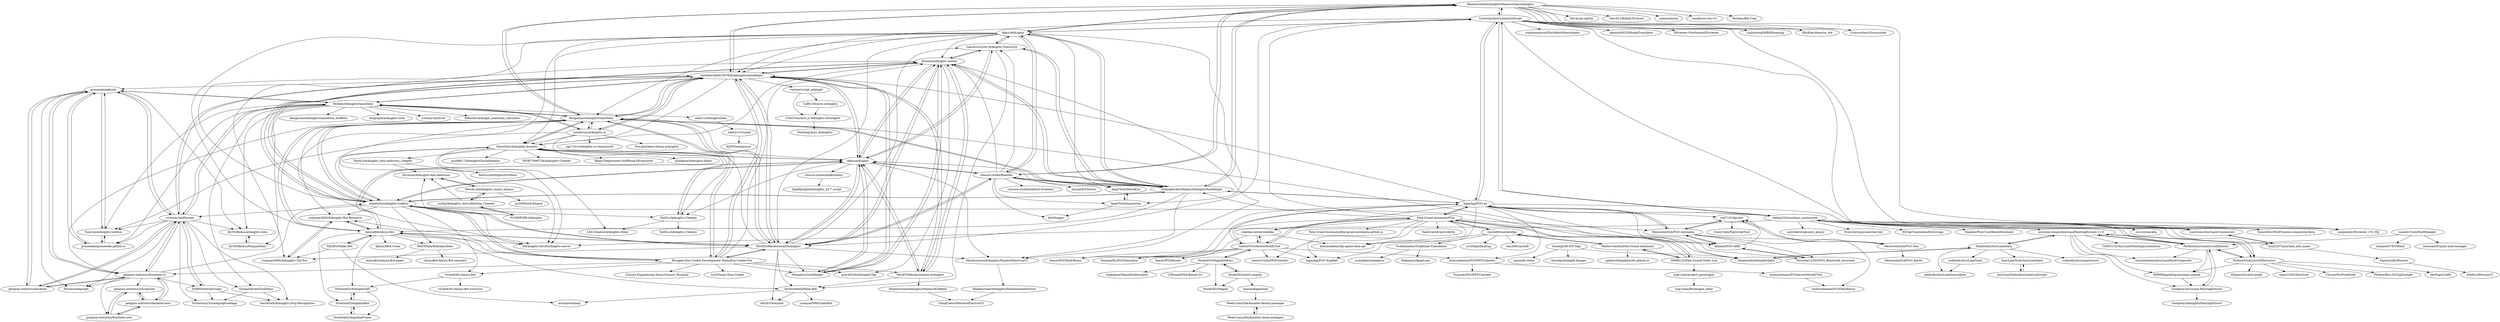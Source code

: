 digraph G {
"MaaAssistantArknights/MaaAssistantArknights" -> "LmeSzinc/AzurLaneAutoScript"
"MaaAssistantArknights/MaaAssistantArknights" -> "tkkcc/ArkLights"
"MaaAssistantArknights/MaaAssistantArknights" -> "Kengxxiao/ArknightsGameData"
"MaaAssistantArknights/MaaAssistantArknights" -> "ninthDevilHAUNSTER/ArknightsAutoHelper"
"MaaAssistantArknights/MaaAssistantArknights" -> "ArknightsAutoHelper/ArknightsAutoHelper"
"MaaAssistantArknights/MaaAssistantArknights" -> "Mrs4s/go-cqhttp" ["e"=1]
"MaaAssistantArknights/MaaAssistantArknights" -> "the1812/Bilibili-Evolved" ["e"=1]
"MaaAssistantArknights/MaaAssistantArknights" -> "mamoe/mirai" ["e"=1]
"MaaAssistantArknights/MaaAssistantArknights" -> "xiaojieonly/Ehviewer_CN_SXJ" ["e"=1]
"MaaAssistantArknights/MaaAssistantArknights" -> "yujincheng08/BiliRoaming" ["e"=1]
"MaaAssistantArknights/MaaAssistantArknights" -> "innnky/so-vits-svc" ["e"=1]
"MaaAssistantArknights/MaaAssistantArknights" -> "closure-studio/ReadMe"
"MaaAssistantArknights/MaaAssistantArknights" -> "HibiKier/zhenxun_bot" ["e"=1]
"MaaAssistantArknights/MaaAssistantArknights" -> "Grasscutters/Grasscutter" ["e"=1]
"MaaAssistantArknights/MaaAssistantArknights" -> "Richasy/Bili.Uwp" ["e"=1]
"AmiyaBot/Amiya-Bot" -> "yuanyan3060/Arknights-Bot-Resource"
"AmiyaBot/Amiya-Bot" -> "MistEO/Pallas-Bot"
"AmiyaBot/Amiya-Bot" -> "InvoluteHell/Pallas-Bot"
"AmiyaBot/Amiya-Bot" -> "tkkcc/arknights"
"AmiyaBot/Amiya-Bot" -> "Strelizia02/ArknightsAPI"
"AmiyaBot/Amiya-Bot" -> "Strelizia02/AngelinaBot"
"AmiyaBot/Amiya-Bot" -> "djkcyl/ABot-Graia" ["e"=1]
"AmiyaBot/Amiya-Bot" -> "MistEO/MeoAssistantArknights"
"AmiyaBot/Amiya-Bot" -> "Darknights-dev/Darknights-server" ["e"=1]
"AmiyaBot/Amiya-Bot" -> "Kengxxiao/ArknightsGameData"
"AmiyaBot/Amiya-Bot" -> "KKDYData/KokodayoData"
"MistEO/MeoAssistance-Arknights" -> "InvoluteHell/Pallas-Bot"
"MistEO/MeoAssistance-Arknights" -> "ninthDevilHAUNSTER/ArknightsAutoHelper"
"MistEO/MeoAssistance-Arknights" -> "Konano/arknights-mower"
"MistEO/MeoAssistance-Arknights" -> "MaaAssistantArknights/MaeAsstEndfield"
"MistEO/MeoAssistance-Arknights" -> "tkkcc/arknights"
"Kengxxiao/ArknightsGameData" -> "ninthDevilHAUNSTER/ArknightsAutoHelper"
"Kengxxiao/ArknightsGameData" -> "Darknights-dev/Darknights-server" ["e"=1]
"Kengxxiao/ArknightsGameData" -> "Perfare/ArknightsGameData"
"Kengxxiao/ArknightsGameData" -> "arkntools/arknights-toolbox"
"Kengxxiao/ArknightsGameData" -> "GhostStar/Arknights-Armada"
"Kengxxiao/ArknightsGameData" -> "Enraged-Dun-Cookie-Development-Team/Dun-Cookie-Vue"
"Kengxxiao/ArknightsGameData" -> "yuanyan3060/Arknights-Bot-Resource"
"Kengxxiao/ArknightsGameData" -> "Dimbreath/ArknightsData"
"Kengxxiao/ArknightsGameData" -> "AmiyaBot/Amiya-Bot"
"Kengxxiao/ArknightsGameData" -> "MaaAssistantArknights/MaaAssistantArknights"
"Kengxxiao/ArknightsGameData" -> "MistEO/MeoAssistantArknights"
"Kengxxiao/ArknightsGameData" -> "tkkcc/arknights"
"Kengxxiao/ArknightsGameData" -> "penguin-statistics/frontend-v2"
"Kengxxiao/ArknightsGameData" -> "mashirozx/arknights-ui"
"Kengxxiao/ArknightsGameData" -> "ArknightsAutoHelper/ArknightsAutoHelper"
"ninthDevilHAUNSTER/ArknightsAutoHelper" -> "MistEO/MeoAssistantArknights"
"ninthDevilHAUNSTER/ArknightsAutoHelper" -> "arkntools/arknights-toolbox"
"ninthDevilHAUNSTER/ArknightsAutoHelper" -> "Kengxxiao/ArknightsGameData"
"ninthDevilHAUNSTER/ArknightsAutoHelper" -> "tkkcc/arknights"
"ninthDevilHAUNSTER/ArknightsAutoHelper" -> "MangetsuC/arkHelper"
"ninthDevilHAUNSTER/ArknightsAutoHelper" -> "Perfare/ArknightsGameData"
"ninthDevilHAUNSTER/ArknightsAutoHelper" -> "ycremar/ArkPlanner"
"ninthDevilHAUNSTER/ArknightsAutoHelper" -> "Enraged-Dun-Cookie-Development-Team/Dun-Cookie-Vue"
"ninthDevilHAUNSTER/ArknightsAutoHelper" -> "MistEO/MeoAssistance-Arknights"
"ninthDevilHAUNSTER/ArknightsAutoHelper" -> "GhostStar/Arknights-Armada"
"ninthDevilHAUNSTER/ArknightsAutoHelper" -> "Konano/arknights-mower"
"ninthDevilHAUNSTER/ArknightsAutoHelper" -> "vertuer/script_arknight"
"ninthDevilHAUNSTER/ArknightsAutoHelper" -> "mashirozx/arknights-ui"
"ninthDevilHAUNSTER/ArknightsAutoHelper" -> "MaaAssistantArknights/MaaAssistantArknights"
"ninthDevilHAUNSTER/ArknightsAutoHelper" -> "graueneko/aktools"
"GhostStar/Arknights-Armada" -> "Tao0Lu/Arknights-Cheater"
"GhostStar/Arknights-Armada" -> "LXG-Shadow/Arknights-Dolos"
"GhostStar/Arknights-Armada" -> "Darknights-dev/Darknights-server" ["e"=1]
"GhostStar/Arknights-Armada" -> "WERT760873A/Arknights-Cheater"
"GhostStar/Arknights-Armada" -> "tkkcc/arknights"
"GhostStar/Arknights-Armada" -> "Kengxxiao/ArknightsGameData"
"GhostStar/Arknights-Armada" -> "Tao0Lu/Arknights_Anti-addiction_Cheater"
"GhostStar/Arknights-Armada" -> "Rhine-Department-0xf/Rhine-DFramwork"
"GhostStar/Arknights-Armada" -> "aynakeya/Arknights-Dolos"
"GhostStar/Arknights-Armada" -> "arkntools/arknights-toolbox"
"GhostStar/Arknights-Armada" -> "guch8017/ArknightsGachaMonitor"
"Tsukihimates/Tsukihime-Translation" -> "Hakanaou/deepLuna"
"Tsukihimates/Tsukihime-Translation" -> "rschlaikjer/mangetsu"
"Strelizia02/ArknightsAPI" -> "Strelizia02/AngelinaFrame"
"Strelizia02/ArknightsAPI" -> "Strelizia02/AngelinaBot"
"LmeSzinc/AzurLaneAutoScript" -> "taofan233/azurlane_uncensored"
"LmeSzinc/AzurLaneAutoScript" -> "MaaAssistantArknights/MaaAssistantArknights"
"LmeSzinc/AzurLaneAutoScript" -> "hgjazhgj/FGO-py"
"LmeSzinc/AzurLaneAutoScript" -> "xiaojieonly/Ehviewer_CN_SXJ" ["e"=1]
"LmeSzinc/AzurLaneAutoScript" -> "LmeSzinc/AzurLaneUncensored"
"LmeSzinc/AzurLaneAutoScript" -> "MistEO/MeoAssistantArknights"
"LmeSzinc/AzurLaneAutoScript" -> "SimonShi1994/Princess-connection-farm" ["e"=1]
"LmeSzinc/AzurLaneAutoScript" -> "ninthDevilHAUNSTER/ArknightsAutoHelper"
"LmeSzinc/AzurLaneAutoScript" -> "xuejianxianzun/PixivBatchDownloader" ["e"=1]
"LmeSzinc/AzurLaneAutoScript" -> "yujincheng08/BiliRoaming" ["e"=1]
"LmeSzinc/AzurLaneAutoScript" -> "Grasscutters/Grasscutter" ["e"=1]
"LmeSzinc/AzurLaneAutoScript" -> "tkkcc/ArkLights"
"LmeSzinc/AzurLaneAutoScript" -> "hanmin0822/MisakaTranslator" ["e"=1]
"LmeSzinc/AzurLaneAutoScript" -> "Ehviewer-Overhauled/Ehviewer" ["e"=1]
"LmeSzinc/AzurLaneAutoScript" -> "HibiKier/zhenxun_bot" ["e"=1]
"LmeSzinc/AzurLaneUncensored" -> "taofan233/azurlane_uncensored"
"LmeSzinc/AzurLaneUncensored" -> "liusj5257/azurlane_anti_name"
"closure-studio/ReadMe" -> "tkkcc/ArkLights"
"closure-studio/ReadMe" -> "AegirTech/Inquisition"
"closure-studio/ReadMe" -> "tkkcc/arknights"
"closure-studio/ReadMe" -> "Lancarus/Liver-Arknights-Tomorrow"
"closure-studio/ReadMe" -> "Konano/arknights-mower"
"closure-studio/ReadMe" -> "heyanLE/Closure"
"closure-studio/ReadMe" -> "AegirTech/IberiaEye"
"closure-studio/ReadMe" -> "closure-studio/arkHost-frontend"
"closure-studio/ReadMe" -> "MaaAssistantArknights/MaaAssistantArknights"
"closure-studio/ReadMe" -> "MistEO/MeoAssistantArknights"
"closure-studio/ReadMe" -> "ArknightsAutoHelper/ArknightsAutoHelper"
"closure-studio/ReadMe" -> "fexli/logger"
"tkkcc/ArkLights" -> "closure-studio/ReadMe"
"tkkcc/ArkLights" -> "MaaAssistantArknights/MaaAssistantArknights"
"tkkcc/ArkLights" -> "Lancarus/Liver-Arknights-Tomorrow"
"tkkcc/ArkLights" -> "ArknightsAutoHelper/ArknightsAutoHelper"
"tkkcc/ArkLights" -> "Konano/arknights-mower"
"tkkcc/ArkLights" -> "AegirTech/Inquisition"
"tkkcc/ArkLights" -> "GhostStar/Arknights-Armada"
"tkkcc/ArkLights" -> "Kengxxiao/ArknightsGameData"
"tkkcc/ArkLights" -> "LmeSzinc/AzurLaneAutoScript"
"tkkcc/ArkLights" -> "ninthDevilHAUNSTER/ArknightsAutoHelper"
"tkkcc/ArkLights" -> "AmiyaBot/Amiya-Bot"
"tkkcc/ArkLights" -> "Darknights-dev/Darknights-server" ["e"=1]
"tkkcc/ArkLights" -> "arkntools/arknights-toolbox"
"tkkcc/ArkLights" -> "MistEO/MeoAssistantArknights"
"tkkcc/ArkLights" -> "AegirTech/IberiaEye"
"taofan233/azurlane_uncensored" -> "LmeSzinc/AzurLaneAutoScript"
"taofan233/azurlane_uncensored" -> "LmeSzinc/AzurLaneUncensored"
"taofan233/azurlane_uncensored" -> "azurlane-doujin/AzurLanePaintingExtract-v1.0"
"taofan233/azurlane_uncensored" -> "Perfare/AzurLaneLive2DExtract"
"taofan233/azurlane_uncensored" -> "liusj5257/azurlane_anti_name"
"taofan233/azurlane_uncensored" -> "hgjazhgj/FGO-py"
"taofan233/azurlane_uncensored" -> "Perfare/UnityLive2DExtractor"
"taofan233/azurlane_uncensored" -> "EhTagTranslation/EhSyringe" ["e"=1]
"taofan233/azurlane_uncensored" -> "Mapaler/PixivUserBatchDownload" ["e"=1]
"taofan233/azurlane_uncensored" -> "xiaojieonly/Ehviewer_CN_SXJ" ["e"=1]
"taofan233/azurlane_uncensored" -> "re-ovo/iwara4a" ["e"=1]
"taofan233/azurlane_uncensored" -> "anywheretogo/auto_player" ["e"=1]
"taofan233/azurlane_uncensored" -> "Tsuk1ko/cq-picsearcher-bot" ["e"=1]
"taofan233/azurlane_uncensored" -> "SimonShi1994/Princess-connection-farm" ["e"=1]
"taofan233/azurlane_uncensored" -> "Darknights-dev/Darknights-server" ["e"=1]
"Aceship/AN-EN-Tags" -> "Dimbreath/ArknightsData"
"Aceship/AN-EN-Tags" -> "neeia/ak-roster"
"Aceship/AN-EN-Tags" -> "Aceship/Arknight-Images"
"Dimbreath/ArknightsData" -> "Dimbreath/AzurLaneData"
"penguin-statistics/frontend-v2" -> "penguin-statistics/backend"
"penguin-statistics/frontend-v2" -> "penguin-statistics/backend-next"
"penguin-statistics/frontend-v2" -> "penguin-statistics/frontend-next"
"penguin-statistics/frontend-v2" -> "penguin-statistics/recognizer"
"penguin-statistics/frontend-v2" -> "ycremar/ArkPlanner"
"penguin-statistics/frontend-v2" -> "graueneko/aktools"
"penguin-statistics/frontend-v2" -> "SQRPI/ArkOneGraph"
"penguin-statistics/frontend-v2" -> "Houdou/arkgraph"
"penguin-statistics/frontend-v2" -> "arkntools/arknights-toolbox"
"yuanyan3060/Arknights-Bot-Resource" -> "yuanyan3060/Arknights-Tile-Pos"
"yuanyan3060/Arknights-Bot-Resource" -> "AmiyaBot/Amiya-Bot"
"Fate-Grand-Automata/FGA" -> "hgjazhgj/FGO-py"
"Fate-Grand-Automata/FGA" -> "rayshift/translatefgo"
"Fate-Grand-Automata/FGA" -> "chaldea-center/chaldea"
"Fate-Grand-Automata/FGA" -> "hexstr/FGOAssetsModifyTool"
"Fate-Grand-Automata/FGA" -> "29988122/Fate-Grand-Order_Lua"
"Fate-Grand-Automata/FGA" -> "Meowcolm024/FGO-Automata"
"Fate-Grand-Automata/FGA" -> "Klamist/FGO-AHK"
"Fate-Grand-Automata/FGA" -> "Fate-Grand-Automata/fate-grand-automata.github.io"
"Fate-Grand-Automata/FGA" -> "ArknightsAutoHelper/ArknightsAutoHelper"
"Fate-Grand-Automata/FGA" -> "hgjazhgj/FGO-ExpBall"
"Fate-Grand-Automata/FGA" -> "hexstr/FGODailyBonus"
"Fate-Grand-Automata/FGA" -> "atlasacademy/fgo-game-data-api"
"Fate-Grand-Automata/FGA" -> "NateScarlet/auto-derby" ["e"=1]
"Fate-Grand-Automata/FGA" -> "hexstr/UnityFPSUnlocker"
"Fate-Grand-Automata/FGA" -> "LmeSzinc/AzurLaneAutoScript"
"hexstr/FGOAssetsModifyTool" -> "hgjazhgj/FGO-py"
"hexstr/FGOAssetsModifyTool" -> "chaldea-center/chaldea"
"hexstr/FGOAssetsModifyTool" -> "hexstr/UnityFPSUnlocker"
"hexstr/FGOAssetsModifyTool" -> "hexstr/FGODailyBonus"
"hexstr/FGOAssetsModifyTool" -> "hexstr/FGOAssets"
"hexstr/FGOAssetsModifyTool" -> "Fate-Grand-Automata/FGA"
"hexstr/FGOAssetsModifyTool" -> "HuskyDG/MagiskOnEmu"
"hexstr/FGOAssetsModifyTool" -> "hgjazhgj/FGO-ExpBall"
"hexstr/FGOAssetsModifyTool" -> "SharpnelXu/FGOSimulator"
"hexstr/FGOAssetsModifyTool" -> "nishuoshenme/FGOFPSUnlocker"
"AzurLaneTools/AzurLaneLuaScripts" -> "AzurLaneTools/AzurLaneData"
"mashirozx/arknights-ui" -> "ngc7331/arknights-ui-remastered"
"mashirozx/arknights-ui" -> "Yue-plus/hexo-theme-arknights" ["e"=1]
"mashirozx/arknights-ui" -> "Tsuk1ko/arknights-toolbox"
"mashirozx/arknights-ui" -> "Perfare/ArknightsGameData"
"mashirozx/arknights-ui" -> "ninthDevilHAUNSTER/ArknightsAutoHelper"
"mashirozx/arknights-ui" -> "GhostStar/Arknights-Armada"
"mashirozx/arknights-ui" -> "Tao0Lu/Arknights-Cheater"
"mashirozx/arknights-ui" -> "Kengxxiao/ArknightsGameData"
"graueneko/aktools" -> "ycremar/ArkPlanner"
"graueneko/aktools" -> "graueneko/graueneko.github.io"
"graueneko/aktools" -> "Tsuk1ko/arknights-toolbox"
"graueneko/aktools" -> "Perfare/ArknightsGameData"
"graueneko/aktools" -> "penguin-statistics/backend"
"graueneko/aktools" -> "AlvISsReimu/arknights-stats"
"graueneko/aktools" -> "penguin-statistics/frontend-v2"
"graueneko/aktools" -> "Houdou/arkgraph"
"HuskyDG/MagiskOnEmu" -> "HuskyDG/initrd-magisk"
"HuskyDG/MagiskOnEmu" -> "shakalaca/MagiskOnEmulator" ["e"=1]
"HuskyDG/MagiskOnEmu" -> "LSPosed/WSA-Kernel-SU" ["e"=1]
"HuskyDG/MagiskOnEmu" -> "HuskyDG/Magisk"
"HuskyDG/MagiskOnEmu" -> "hexstr/FGOAssetsModifyTool"
"InvoluteHell/Pallas-Bot" -> "mrcino/woolang"
"InvoluteHell/Pallas-Bot" -> "MistEO/meojson"
"InvoluteHell/Pallas-Bot" -> "yuanyan3060/SkadiBot"
"hgjazhgj/FGO-py" -> "Meowcolm024/FGO-Automata"
"hgjazhgj/FGO-py" -> "Fate-Grand-Automata/FGA"
"hgjazhgj/FGO-py" -> "hexstr/FGOAssetsModifyTool"
"hgjazhgj/FGO-py" -> "Klamist/FGO-AHK"
"hgjazhgj/FGO-py" -> "McLaren12345/FGO_Bluetooth_Assistant"
"hgjazhgj/FGO-py" -> "LmeSzinc/AzurLaneAutoScript"
"hgjazhgj/FGO-py" -> "SimonShi1994/Princess-connection-farm" ["e"=1]
"hgjazhgj/FGO-py" -> "hgjazhgj/FGO-ExpBall"
"hgjazhgj/FGO-py" -> "will7101/fgo-bot"
"hgjazhgj/FGO-py" -> "ArknightsAutoHelper/ArknightsAutoHelper"
"hgjazhgj/FGO-py" -> "nishuoshenme/FGOFPSUnlocker"
"hgjazhgj/FGO-py" -> "hexstr/FGODailyBonus"
"hgjazhgj/FGO-py" -> "chaldea-center/chaldea"
"hgjazhgj/FGO-py" -> "taofan233/azurlane_uncensored"
"hgjazhgj/FGO-py" -> "ninthDevilHAUNSTER/ArknightsAutoHelper"
"Tao0Lu/Arknights_Anti-addiction_Cheater" -> "Tao0Lu/ArkNightsForMinor"
"Tao0Lu/Arknights_Anti-addiction_Cheater" -> "fhyuncai/Arknights-Anti-addiction"
"MaaAssistantArknights/MaaAsstElectronUI" -> "MaaAssistantArknights/MaaDownloadServer"
"Dimbreath/AzurLaneData" -> "AzurLaneTools/AzurLaneData"
"Dimbreath/AzurLaneData" -> "nobbyfix/AzurLaneTools"
"Dimbreath/AzurLaneData" -> "nobbyfix/AzurLaneSourceJson"
"Dimbreath/AzurLaneData" -> "nobbyfix/AzurLaneSource"
"Dimbreath/AzurLaneData" -> "Dimbreath/ArknightsData"
"Dimbreath/AzurLaneData" -> "azurlane-doujin/AzurLanePaintingExtract-v1.0"
"xausky/UnityModManager" -> "newman55/unity-mod-manager" ["e"=1]
"xausky/UnityModManager" -> "Perfare/AzurLaneLive2DExtract"
"xausky/UnityModManager" -> "mimiya0578/VAMod"
"Tao0Lu/Arknights-Cheater" -> "LXG-Shadow/Arknights-Dolos"
"Tao0Lu/Arknights-Cheater" -> "GhostStar/Arknights-Armada"
"Tao0Lu/Arknights-Cheater" -> "Tao0Lu/Arknights_Checkin"
"MangetsuC/arkHelper" -> "tkkcc/arknights"
"MangetsuC/arkHelper" -> "ninthDevilHAUNSTER/ArknightsAutoHelper"
"MangetsuC/arkHelper" -> "Konano/arknights-mower"
"tkkcc/arknights" -> "MangetsuC/arkHelper"
"tkkcc/arknights" -> "MistEO/MeoAssistantArknights"
"tkkcc/arknights" -> "Lancarus/Liver-Arknights-Tomorrow"
"tkkcc/arknights" -> "ninthDevilHAUNSTER/ArknightsAutoHelper"
"tkkcc/arknights" -> "GhostStar/Arknights-Armada"
"tkkcc/arknights" -> "Konano/arknights-mower"
"tkkcc/arknights" -> "AmiyaBot/Amiya-Bot"
"tkkcc/arknights" -> "closure-studio/ReadMe"
"tkkcc/arknights" -> "closure-studio/ArkBuilding"
"tkkcc/arknights" -> "MaaAssistantArknights/MaaAsstElectronUI"
"tkkcc/arknights" -> "arkntools/arknights-toolbox"
"tkkcc/arknights" -> "MistEO/MeoAssistance-Arknights"
"tkkcc/arknights" -> "Tao0Lu/Arknights-Cheater"
"vertuer/script_arknight" -> "LuffyLSX/auto-arknights"
"vertuer/script_arknight" -> "ColinTree/Auto.js-Arknights-AutoAgent"
"MistEO/Pallas-Bot" -> "AmiyaBot/Amiya-Bot"
"MistEO/Pallas-Bot" -> "yuanyan3060/Arknights-Tile-Pos"
"MistEO/Pallas-Bot" -> "mrcino/woolang"
"Konano/arknights-mower" -> "Lancarus/Liver-Arknights-Tomorrow"
"Konano/arknights-mower" -> "ArknightsAutoHelper/ArknightsAutoHelper"
"Konano/arknights-mower" -> "tkkcc/arknights"
"Konano/arknights-mower" -> "MangetsuC/arkHelper"
"Konano/arknights-mower" -> "MistEO/MeoAssistance-Arknights"
"Konano/arknights-mower" -> "aistra0528/ArknightsTap"
"Konano/arknights-mower" -> "arkntools/arknights-toolbox"
"Konano/arknights-mower" -> "ninthDevilHAUNSTER/ArknightsAutoHelper"
"Konano/arknights-mower" -> "MistEO/MeoAssistantArknights"
"Konano/arknights-mower" -> "MaaAssistantArknights/MaaAsstElectronUI"
"Konano/arknights-mower" -> "GhostStar/Arknights-Armada"
"Konano/arknights-mower" -> "yuanyan3060/Arknights-Tile-Pos"
"nishuoshenme/FGOAssetsModifyTool" -> "nishuoshenme/FGODailyBonus"
"MistEO/MeoAssistantArknights" -> "tkkcc/arknights"
"MistEO/MeoAssistantArknights" -> "ninthDevilHAUNSTER/ArknightsAutoHelper"
"MistEO/MeoAssistantArknights" -> "arkntools/arknights-toolbox"
"MistEO/MeoAssistantArknights" -> "AmiyaBot/Amiya-Bot"
"MistEO/MeoAssistantArknights" -> "InvoluteHell/Pallas-Bot"
"MistEO/MeoAssistantArknights" -> "Konano/arknights-mower"
"MistEO/MeoAssistantArknights" -> "MangetsuC/arkHelper"
"MistEO/MeoAssistantArknights" -> "Kengxxiao/ArknightsGameData"
"MistEO/MeoAssistantArknights" -> "MaaAssistantArknights/MaaAsstElectronUI"
"MistEO/MeoAssistantArknights" -> "Lancarus/Liver-Arknights-Tomorrow"
"MistEO/MeoAssistantArknights" -> "MistEO/meojson"
"MistEO/MeoAssistantArknights" -> "yuanyan3060/Arknights-Tile-Pos"
"MistEO/MeoAssistantArknights" -> "GhostStar/Arknights-Armada"
"MistEO/MeoAssistantArknights" -> "Enraged-Dun-Cookie-Development-Team/Dun-Cookie-Vue"
"MistEO/MeoAssistantArknights" -> "closure-studio/ReadMe"
"Perfare/AzurLaneLive2DExtract" -> "Perfare/UnityLive2DExtractor"
"Perfare/AzurLaneLive2DExtract" -> "azurlane-doujin/AzurLanePaintingExtract-v1.0"
"Perfare/AzurLaneLive2DExtract" -> "Goodjooy/AzurLane-PaintingExtract"
"Perfare/AzurLaneLive2DExtract" -> "HHHHhgqcdxhg/azurlane-unpack"
"Perfare/AzurLaneLive2DExtract" -> "luanshizhimei/AzurLanePaintComposite"
"Perfare/AzurLaneLive2DExtract" -> "taofan233/azurlane_uncensored"
"ArknightsAutoHelper/ArknightsAutoHelper" -> "Konano/arknights-mower"
"ArknightsAutoHelper/ArknightsAutoHelper" -> "Lancarus/Liver-Arknights-Tomorrow"
"ArknightsAutoHelper/ArknightsAutoHelper" -> "tkkcc/ArkLights"
"ArknightsAutoHelper/ArknightsAutoHelper" -> "arkntools/arknights-toolbox"
"ArknightsAutoHelper/ArknightsAutoHelper" -> "MaaAssistantArknights/MaaAssistantArknights"
"ArknightsAutoHelper/ArknightsAutoHelper" -> "AmiyaBot/Amiya-Bot"
"ArknightsAutoHelper/ArknightsAutoHelper" -> "Kengxxiao/ArknightsGameData"
"ArknightsAutoHelper/ArknightsAutoHelper" -> "MaaAssistantArknights/MaaAsstElectronUI"
"ArknightsAutoHelper/ArknightsAutoHelper" -> "hgjazhgj/FGO-py"
"ArknightsAutoHelper/ArknightsAutoHelper" -> "closure-studio/ReadMe"
"ArknightsAutoHelper/ArknightsAutoHelper" -> "tkkcc/arknights"
"Lancarus/Liver-Arknights-Tomorrow" -> "tkkcc/arknights"
"Lancarus/Liver-Arknights-Tomorrow" -> "Konano/arknights-mower"
"Lancarus/Liver-Arknights-Tomorrow" -> "tkkcc/ArkLights"
"Lancarus/Liver-Arknights-Tomorrow" -> "ArknightsAutoHelper/ArknightsAutoHelper"
"Lancarus/Liver-Arknights-Tomorrow" -> "InvoluteHell/Pallas-Bot"
"liusj5257/azurlane_anti_name" -> "LmeSzinc/AzurLaneUncensored"
"liusj5257/azurlane_anti_name" -> "Egoistically/Perseus"
"Perfare/UnityLive2DExtractor" -> "Perfare/AzurLaneLive2DExtract"
"Perfare/UnityLive2DExtractor" -> "azurlane-doujin/AzurLanePaintingExtract-v1.0"
"Perfare/UnityLive2DExtractor" -> "Eikanya/Live2d-model" ["e"=1]
"Perfare/UnityLive2DExtractor" -> "OpenCGSS/DereTore" ["e"=1]
"Perfare/UnityLive2DExtractor" -> "UlyssesWu/FreeMote" ["e"=1]
"Perfare/UnityLive2DExtractor" -> "Perfare/Riru-Il2CppDumper" ["e"=1]
"Perfare/UnityLive2DExtractor" -> "HHHHhgqcdxhg/azurlane-unpack"
"Perfare/UnityLive2DExtractor" -> "DerPopo/UABE" ["e"=1]
"Perfare/ArknightsGameData" -> "GachaSalt/ArkToolDemo"
"Perfare/ArknightsGameData" -> "ycremar/ArkPlanner"
"Perfare/ArknightsGameData" -> "Kengxxiao/ArknightsGameData"
"Perfare/ArknightsGameData" -> "graueneko/aktools"
"Perfare/ArknightsGameData" -> "ninthDevilHAUNSTER/ArknightsAutoHelper"
"Perfare/ArknightsGameData" -> "AlvISsReimu/arknights-stats"
"Perfare/ArknightsGameData" -> "graueneko/graueneko.github.io"
"Perfare/ArknightsGameData" -> "odex21/ArknightsData"
"Perfare/ArknightsGameData" -> "mashirozx/arknights-ui"
"Perfare/ArknightsGameData" -> "Tsuk1ko/arknights-toolbox"
"Perfare/ArknightsGameData" -> "AlvISsReimu/PenguinStats"
"Perfare/ArknightsGameData" -> "dragonjet/arknights-tools"
"Perfare/ArknightsGameData" -> "yoshino-lin/Dr.AI"
"Perfare/ArknightsGameData" -> "EBlaster/Arknight_materials_calculator"
"Perfare/ArknightsGameData" -> "Kengxxiao/ArknightsGameData_2ndBeta"
"azurlane-doujin/AzurLanePaintingExtract-v1.0" -> "Perfare/AzurLaneLive2DExtract"
"azurlane-doujin/AzurLanePaintingExtract-v1.0" -> "Goodjooy/AzurLane-PaintingExtract"
"azurlane-doujin/AzurLanePaintingExtract-v1.0" -> "Perfare/UnityLive2DExtractor"
"azurlane-doujin/AzurLanePaintingExtract-v1.0" -> "OSSSY152/AzurLanePaintingLocalization"
"azurlane-doujin/AzurLanePaintingExtract-v1.0" -> "Dimbreath/AzurLaneData"
"azurlane-doujin/AzurLanePaintingExtract-v1.0" -> "luanshizhimei/AzurLanePaintComposite"
"azurlane-doujin/AzurLanePaintingExtract-v1.0" -> "HHHHhgqcdxhg/azurlane-unpack"
"AegirTech/IberiaEye" -> "AegirTech/Inquisition"
"penguin-statistics/backend" -> "penguin-statistics/frontend-v2"
"penguin-statistics/backend" -> "ycremar/ArkPlanner"
"penguin-statistics/backend" -> "graueneko/aktools"
"closure-studio/ArkBuilding" -> "hjhjfhjhujhh/Arknights_24-7_script"
"Weeb-Linux/Darkmatter-mesa-packages" -> "Weeb-Linux/Darkmatter-kernel-packages"
"Klamist/FGO-AHK" -> "McLaren12345/FGO_Bluetooth_Assistant"
"Klamist/FGO-AHK" -> "Meowcolm024/FGO-Automata"
"Klamist/FGO-AHK" -> "will7101/fgo-bot"
"McLaren12345/FGO_Bluetooth_Assistant" -> "Klamist/FGO-AHK"
"Meowcolm024/FGO-Automata" -> "will7101/fgo-bot"
"Meowcolm024/FGO-Automata" -> "Meowcolm024/FGO-One"
"Meowcolm024/FGO-Automata" -> "hgjazhgj/FGO-py"
"Meowcolm024/FGO-Automata" -> "McLaren12345/FGO_Bluetooth_Assistant"
"Meowcolm024/FGO-Automata" -> "Klamist/FGO-AHK"
"Meowcolm024/FGO-Automata" -> "nishuoshenme/FGODailyBonus"
"arkntools/arknights-toolbox" -> "ninthDevilHAUNSTER/ArknightsAutoHelper"
"arkntools/arknights-toolbox" -> "Kengxxiao/ArknightsGameData"
"arkntools/arknights-toolbox" -> "MistEO/MeoAssistantArknights"
"arkntools/arknights-toolbox" -> "GhostStar/Arknights-Armada"
"arkntools/arknights-toolbox" -> "Tao0Lu/Arknights-Cheater"
"arkntools/arknights-toolbox" -> "Darknights-dev/Darknights-server" ["e"=1]
"arkntools/arknights-toolbox" -> "KKDYData/KokodayoData"
"arkntools/arknights-toolbox" -> "yuanyan3060/Arknights-Bot-Resource"
"arkntools/arknights-toolbox" -> "tkkcc/arknights"
"arkntools/arknights-toolbox" -> "vivien8261/Amiya-Bot"
"arkntools/arknights-toolbox" -> "Konano/arknights-mower"
"arkntools/arknights-toolbox" -> "Dimbreath/ArknightsData"
"arkntools/arknights-toolbox" -> "ycremar/ArkPlanner"
"arkntools/arknights-toolbox" -> "ArknightsAutoHelper/ArknightsAutoHelper"
"arkntools/arknights-toolbox" -> "Enraged-Dun-Cookie-Development-Team/Dun-Cookie-Vue"
"Enraged-Dun-Cookie-Development-Team/Dun-Cookie-Vue" -> "Kengxxiao/ArknightsGameData"
"Enraged-Dun-Cookie-Development-Team/Dun-Cookie-Vue" -> "ninthDevilHAUNSTER/ArknightsAutoHelper"
"Enraged-Dun-Cookie-Development-Team/Dun-Cookie-Vue" -> "LiuZiYang1/Dun-Cookie"
"Enraged-Dun-Cookie-Development-Team/Dun-Cookie-Vue" -> "Closure-Engineering-Team/Closure_Terminal"
"Enraged-Dun-Cookie-Development-Team/Dun-Cookie-Vue" -> "arkntools/arknights-toolbox"
"Enraged-Dun-Cookie-Development-Team/Dun-Cookie-Vue" -> "vivien8261/Amiya-Bot"
"Enraged-Dun-Cookie-Development-Team/Dun-Cookie-Vue" -> "Konano/arknights-mower"
"Enraged-Dun-Cookie-Development-Team/Dun-Cookie-Vue" -> "penguin-statistics/frontend-v2"
"Enraged-Dun-Cookie-Development-Team/Dun-Cookie-Vue" -> "AmiyaBot/Amiya-Bot"
"Enraged-Dun-Cookie-Development-Team/Dun-Cookie-Vue" -> "aistra0528/ArknightsTap"
"Enraged-Dun-Cookie-Development-Team/Dun-Cookie-Vue" -> "MistEO/MeoAssistantArknights"
"Enraged-Dun-Cookie-Development-Team/Dun-Cookie-Vue" -> "yuanyan3060/Arknights-Bot-Resource"
"Enraged-Dun-Cookie-Development-Team/Dun-Cookie-Vue" -> "MangetsuC/arkHelper"
"Enraged-Dun-Cookie-Development-Team/Dun-Cookie-Vue" -> "MistEO/MeoAssistance-Arknights"
"will7101/fgo-bot" -> "Meowcolm024/FGO-Automata"
"will7101/fgo-bot" -> "Meowcolm024/FGO-One"
"will7101/fgo-bot" -> "ClazyChen/FgoScriptTool"
"Goodjooy/AzurLane-PaintingExtract" -> "Perfare/AzurLaneLive2DExtract"
"Goodjooy/AzurLane-PaintingExtract" -> "Goodjooy/ArknightsPaintingExtract"
"Strelizia02/AngelinaBot" -> "Strelizia02/AngelinaFrame"
"Strelizia02/AngelinaBot" -> "Strelizia02/ArknightsAPI"
"Egoistically/Perseus" -> "n0k0m3/PerseusCI"
"Weeb-Linux/Darkmatter-kernel-packages" -> "Weeb-Linux/Darkmatter-mesa-packages"
"vivien8261/Amiya-Bot" -> "vivien8261/Amiya-Bot-resource"
"vivien8261/Amiya-Bot" -> "Strelizia02/ArknightsAPI"
"ycremar/ArkPlanner" -> "graueneko/aktools"
"ycremar/ArkPlanner" -> "SQRPI/ArkOneGraph"
"ycremar/ArkPlanner" -> "Perfare/ArknightsGameData"
"ycremar/ArkPlanner" -> "GachaSalt/ArkToolDemo"
"ycremar/ArkPlanner" -> "Houdou/arkgraph"
"ycremar/ArkPlanner" -> "Strontium233/onegraphwebapp"
"ycremar/ArkPlanner" -> "penguin-statistics/backend"
"ycremar/ArkPlanner" -> "penguin-statistics/frontend-v2"
"ycremar/ArkPlanner" -> "AlvISsReimu/arknights-stats"
"ycremar/ArkPlanner" -> "ninthDevilHAUNSTER/ArknightsAutoHelper"
"ycremar/ArkPlanner" -> "GachaSalt/Arknights-Drop-Recognition"
"ycremar/ArkPlanner" -> "Tsuk1ko/arknights-toolbox"
"ycremar/ArkPlanner" -> "graueneko/graueneko.github.io"
"Hawaii-ol/arknights_minor_bypass" -> "jxr2006/ark-fatigue"
"Hawaii-ol/arknights_minor_bypass" -> "fhyuncai/Arknights-Anti-addiction"
"Hawaii-ol/arknights_minor_bypass" -> "xxzbg/Arknights_Anti-addiction_Cheater"
"29988122/Fate-Grand-Order_Lua" -> "MathewSachin/Fate-Grand-Automata"
"29988122/Fate-Grand-Order_Lua" -> "rayshift/translatefgo"
"29988122/Fate-Grand-Order_Lua" -> "sugi-chan/project_pendragon"
"29988122/Fate-Grand-Order_Lua" -> "Fate-Grand-Automata/FGA"
"nishuoshenme/FGOFPSUnlocker" -> "Tsuasahi/FGOFPSUnlocker"
"nishuoshenme/FGOFPSUnlocker" -> "nishuoshenme/FGOAssetsModifyTool"
"AegirTech/Inquisition" -> "AegirTech/IberiaEye"
"AegirTech/Inquisition" -> "fexli/logger"
"Tsuk1ko/arknights-toolbox" -> "graueneko/aktools"
"Tsuk1ko/arknights-toolbox" -> "graueneko/graueneko.github.io"
"MathewSachin/Fate-Grand-Automata" -> "29988122/Fate-Grand-Order_Lua"
"MathewSachin/Fate-Grand-Automata" -> "gakiloroth/gakiloroth.github.io"
"MathewSachin/Fate-Grand-Automata" -> "rayshift/translatefgo"
"Meowcolm024/FGO-One" -> "Meowcolm024/FGO_Battle"
"Meowcolm024/FGO-One" -> "will7101/fgo-bot"
"chaldea-center/chaldea" -> "SharpnelXu/FGOSimulator"
"chaldea-center/chaldea" -> "hexstr/FGOAssetsModifyTool"
"chaldea-center/chaldea" -> "atlasacademy/fgo-game-data-api"
"rayshift/translatefgo" -> "MathewSachin/Fate-Grand-Automata"
"rayshift/translatefgo" -> "Fate-Grand-Automata/FGA"
"rayshift/translatefgo" -> "atlasacademy/fgo-game-data-api"
"rayshift/translatefgo" -> "sr229/gacha-prng"
"rayshift/translatefgo" -> "rayshift/rayshift"
"rayshift/translatefgo" -> "Tsukihimates/Tsukihime-Translation"
"odex21/ArknightsData" -> "odex21/vf-modal"
"FCMRIP/HK-Arknights" -> "xxzbg/Arknights_Anti-addiction_Cheater"
"FCMRIP/HK-Arknights" -> "fhyuncai/Arknights-Anti-addiction"
"fhyuncai/Arknights-Anti-addiction" -> "Hawaii-ol/arknights_minor_bypass"
"xxzbg/Arknights_Anti-addiction_Cheater" -> "Hawaii-ol/arknights_minor_bypass"
"xxzbg/Arknights_Anti-addiction_Cheater" -> "FCMRIP/HK-Arknights"
"xxzbg/Arknights_Anti-addiction_Cheater" -> "fhyuncai/Arknights-Anti-addiction"
"axonasif/gearlock" -> "Weeb-Linux/Darkmatter-kernel-packages"
"penguin-statistics/recognizer" -> "penguin-statistics/frontend-next"
"penguin-statistics/recognizer" -> "penguin-statistics/backend-next"
"HHHHhgqcdxhg/azurlane-unpack" -> "Goodjooy/AzurLane-PaintingExtract"
"penguin-statistics/backend-next" -> "penguin-statistics/frontend-next"
"penguin-statistics/backend-next" -> "penguin-statistics/recognizer"
"penguin-statistics/backend-next" -> "penguin-statistics/frontend-v2"
"AlvISsReimu/arknights-stats" -> "AlvISsReimu/PenguinStats"
"graueneko/graueneko.github.io" -> "graueneko/aktools"
"graueneko/graueneko.github.io" -> "Tsuk1ko/arknights-toolbox"
"sugi-chan/project_pendragon" -> "sugi-chan/Pendragon_Alter"
"GachaSalt/ArkToolDemo" -> "GachaSalt/Arknights-Drop-Recognition"
"GachaSalt/ArkToolDemo" -> "Strontium233/onegraphwebapp"
"AlvISsReimu/PenguinStats" -> "AlvISsReimu/arknights-stats"
"SQRPI/ArkOneGraph" -> "Strontium233/onegraphwebapp"
"SQRPI/ArkOneGraph" -> "ycremar/ArkPlanner"
"SQRPI/ArkOneGraph" -> "GachaSalt/Arknights-Drop-Recognition"
"penguin-statistics/frontend-next" -> "penguin-statistics/recognizer"
"penguin-statistics/frontend-next" -> "penguin-statistics/backend-next"
"yuanyan3060/Arknights-Tile-Pos" -> "yuanyan3060/Arknights-Bot-Resource"
"HuskyDG/initrd-magisk" -> "HuskyDG/Magisk"
"HuskyDG/initrd-magisk" -> "axonasif/gearlock"
"HuskyDG/initrd-magisk" -> "HuskyDG/MagiskOnEmu"
"odex21/vf-modal" -> "KKDYData/queue"
"LuffyLSX/auto-arknights" -> "ColinTree/Auto.js-Arknights-AutoAgent"
"MaaAssistantArknights/MaeAsstEndfield" -> "ChingCdesu/MeoAsstElectronUI"
"KKDYData/KokodayoData" -> "AmiyaBot/Amiya-Bot-console2"
"KKDYData/KokodayoData" -> "AmiyaBot/Amiya-Bot-pages"
"AzurLaneTools/AzurLaneData" -> "AzurLaneTools/AzurLaneLuaScripts"
"Strelizia02/AngelinaFrame" -> "Strelizia02/AngelinaBot"
"MaaAssistantArknights/MaaDownloadServer" -> "ChingCdesu/MeoAsstElectronUI"
"ColinTree/Auto.js-Arknights-AutoAgent" -> "SterbenJ/Auto_Arknights"
"nobbyfix/AzurLaneTools" -> "nobbyfix/AzurLaneSourceJson"
"MaaAssistantArknights/MaaAssistantArknights" ["l"="-35.22,-18.536"]
"LmeSzinc/AzurLaneAutoScript" ["l"="-35.188,-18.492"]
"tkkcc/ArkLights" ["l"="-35.177,-18.554"]
"Kengxxiao/ArknightsGameData" ["l"="-35.207,-18.591"]
"ninthDevilHAUNSTER/ArknightsAutoHelper" ["l"="-35.229,-18.59"]
"ArknightsAutoHelper/ArknightsAutoHelper" ["l"="-35.195,-18.558"]
"Mrs4s/go-cqhttp" ["l"="-32.421,-15.325"]
"the1812/Bilibili-Evolved" ["l"="-27.243,-17.659"]
"mamoe/mirai" ["l"="-32.443,-15.291"]
"xiaojieonly/Ehviewer_CN_SXJ" ["l"="-30.368,-15.477"]
"yujincheng08/BiliRoaming" ["l"="-27.238,-17.813"]
"innnky/so-vits-svc" ["l"="0.082,40.248"]
"closure-studio/ReadMe" ["l"="-35.154,-18.56"]
"HibiKier/zhenxun_bot" ["l"="-32.428,-15.382"]
"Grasscutters/Grasscutter" ["l"="-34.43,-17.594"]
"Richasy/Bili.Uwp" ["l"="-27.325,-17.773"]
"AmiyaBot/Amiya-Bot" ["l"="-35.156,-18.614"]
"yuanyan3060/Arknights-Bot-Resource" ["l"="-35.169,-18.634"]
"MistEO/Pallas-Bot" ["l"="-35.114,-18.633"]
"InvoluteHell/Pallas-Bot" ["l"="-35.128,-18.606"]
"tkkcc/arknights" ["l"="-35.18,-18.606"]
"Strelizia02/ArknightsAPI" ["l"="-35.126,-18.666"]
"Strelizia02/AngelinaBot" ["l"="-35.108,-18.659"]
"djkcyl/ABot-Graia" ["l"="-32.366,-15.432"]
"MistEO/MeoAssistantArknights" ["l"="-35.17,-18.592"]
"Darknights-dev/Darknights-server" ["l"="-34.456,-17.488"]
"KKDYData/KokodayoData" ["l"="-35.15,-18.643"]
"MistEO/MeoAssistance-Arknights" ["l"="-35.177,-18.62"]
"Konano/arknights-mower" ["l"="-35.188,-18.593"]
"MaaAssistantArknights/MaeAsstEndfield" ["l"="-35.132,-18.629"]
"Perfare/ArknightsGameData" ["l"="-35.277,-18.598"]
"arkntools/arknights-toolbox" ["l"="-35.196,-18.611"]
"GhostStar/Arknights-Armada" ["l"="-35.193,-18.638"]
"Enraged-Dun-Cookie-Development-Team/Dun-Cookie-Vue" ["l"="-35.207,-18.629"]
"Dimbreath/ArknightsData" ["l"="-35.109,-18.538"]
"penguin-statistics/frontend-v2" ["l"="-35.261,-18.658"]
"mashirozx/arknights-ui" ["l"="-35.245,-18.614"]
"MangetsuC/arkHelper" ["l"="-35.213,-18.61"]
"ycremar/ArkPlanner" ["l"="-35.275,-18.631"]
"vertuer/script_arknight" ["l"="-35.338,-18.597"]
"graueneko/aktools" ["l"="-35.29,-18.635"]
"Tao0Lu/Arknights-Cheater" ["l"="-35.209,-18.649"]
"LXG-Shadow/Arknights-Dolos" ["l"="-35.205,-18.669"]
"WERT760873A/Arknights-Cheater" ["l"="-35.189,-18.668"]
"Tao0Lu/Arknights_Anti-addiction_Cheater" ["l"="-35.178,-18.725"]
"Rhine-Department-0xf/Rhine-DFramwork" ["l"="-35.177,-18.674"]
"aynakeya/Arknights-Dolos" ["l"="-35.196,-18.682"]
"guch8017/ArknightsGachaMonitor" ["l"="-35.181,-18.691"]
"Tsukihimates/Tsukihime-Translation" ["l"="-35.057,-18.408"]
"Hakanaou/deepLuna" ["l"="-35.025,-18.403"]
"rschlaikjer/mangetsu" ["l"="-35.039,-18.394"]
"Strelizia02/AngelinaFrame" ["l"="-35.1,-18.678"]
"taofan233/azurlane_uncensored" ["l"="-35.154,-18.418"]
"hgjazhgj/FGO-py" ["l"="-35.223,-18.463"]
"LmeSzinc/AzurLaneUncensored" ["l"="-35.17,-18.399"]
"SimonShi1994/Princess-connection-farm" ["l"="-32.225,-15.264"]
"xuejianxianzun/PixivBatchDownloader" ["l"="-30.429,-15.558"]
"hanmin0822/MisakaTranslator" ["l"="-29.432,-18.825"]
"Ehviewer-Overhauled/Ehviewer" ["l"="-30.376,-15.452"]
"liusj5257/azurlane_anti_name" ["l"="-35.164,-18.369"]
"AegirTech/Inquisition" ["l"="-35.14,-18.539"]
"Lancarus/Liver-Arknights-Tomorrow" ["l"="-35.168,-18.576"]
"heyanLE/Closure" ["l"="-35.11,-18.559"]
"AegirTech/IberiaEye" ["l"="-35.153,-18.534"]
"closure-studio/arkHost-frontend" ["l"="-35.121,-18.567"]
"fexli/logger" ["l"="-35.128,-18.55"]
"azurlane-doujin/AzurLanePaintingExtract-v1.0" ["l"="-35.086,-18.414"]
"Perfare/AzurLaneLive2DExtract" ["l"="-35.1,-18.379"]
"Perfare/UnityLive2DExtractor" ["l"="-35.108,-18.397"]
"EhTagTranslation/EhSyringe" ["l"="-30.425,-15.493"]
"Mapaler/PixivUserBatchDownload" ["l"="-30.456,-15.554"]
"re-ovo/iwara4a" ["l"="-30.293,-15.404"]
"anywheretogo/auto_player" ["l"="26.507,32.111"]
"Tsuk1ko/cq-picsearcher-bot" ["l"="-32.357,-15.33"]
"Aceship/AN-EN-Tags" ["l"="-35.046,-18.545"]
"neeia/ak-roster" ["l"="-35.022,-18.558"]
"Aceship/Arknight-Images" ["l"="-35.021,-18.54"]
"Dimbreath/AzurLaneData" ["l"="-35.071,-18.477"]
"penguin-statistics/backend" ["l"="-35.284,-18.662"]
"penguin-statistics/backend-next" ["l"="-35.269,-18.69"]
"penguin-statistics/frontend-next" ["l"="-35.268,-18.704"]
"penguin-statistics/recognizer" ["l"="-35.284,-18.699"]
"SQRPI/ArkOneGraph" ["l"="-35.3,-18.65"]
"Houdou/arkgraph" ["l"="-35.3,-18.668"]
"yuanyan3060/Arknights-Tile-Pos" ["l"="-35.146,-18.626"]
"Fate-Grand-Automata/FGA" ["l"="-35.199,-18.442"]
"rayshift/translatefgo" ["l"="-35.136,-18.431"]
"chaldea-center/chaldea" ["l"="-35.216,-18.413"]
"hexstr/FGOAssetsModifyTool" ["l"="-35.24,-18.411"]
"29988122/Fate-Grand-Order_Lua" ["l"="-35.146,-18.453"]
"Meowcolm024/FGO-Automata" ["l"="-35.259,-18.449"]
"Klamist/FGO-AHK" ["l"="-35.243,-18.446"]
"Fate-Grand-Automata/fate-grand-automata.github.io" ["l"="-35.196,-18.414"]
"hgjazhgj/FGO-ExpBall" ["l"="-35.228,-18.437"]
"hexstr/FGODailyBonus" ["l"="-35.22,-18.43"]
"atlasacademy/fgo-game-data-api" ["l"="-35.181,-18.421"]
"NateScarlet/auto-derby" ["l"="-42.855,17.352"]
"hexstr/UnityFPSUnlocker" ["l"="-35.212,-18.393"]
"hexstr/FGOAssets" ["l"="-35.257,-18.388"]
"HuskyDG/MagiskOnEmu" ["l"="-35.272,-18.359"]
"SharpnelXu/FGOSimulator" ["l"="-35.233,-18.387"]
"nishuoshenme/FGOFPSUnlocker" ["l"="-35.282,-18.441"]
"AzurLaneTools/AzurLaneLuaScripts" ["l"="-35.001,-18.47"]
"AzurLaneTools/AzurLaneData" ["l"="-35.023,-18.473"]
"ngc7331/arknights-ui-remastered" ["l"="-35.255,-18.635"]
"Yue-plus/hexo-theme-arknights" ["l"="-36.544,-14.893"]
"Tsuk1ko/arknights-toolbox" ["l"="-35.29,-18.615"]
"graueneko/graueneko.github.io" ["l"="-35.307,-18.624"]
"AlvISsReimu/arknights-stats" ["l"="-35.306,-18.607"]
"HuskyDG/initrd-magisk" ["l"="-35.287,-18.326"]
"shakalaca/MagiskOnEmulator" ["l"="-19.227,-30.572"]
"LSPosed/WSA-Kernel-SU" ["l"="-28.097,-17.887"]
"HuskyDG/Magisk" ["l"="-35.299,-18.341"]
"mrcino/woolang" ["l"="-35.094,-18.624"]
"MistEO/meojson" ["l"="-35.118,-18.59"]
"yuanyan3060/SkadiBot" ["l"="-35.088,-18.607"]
"McLaren12345/FGO_Bluetooth_Assistant" ["l"="-35.251,-18.434"]
"will7101/fgo-bot" ["l"="-35.268,-18.43"]
"Tao0Lu/ArkNightsForMinor" ["l"="-35.174,-18.751"]
"fhyuncai/Arknights-Anti-addiction" ["l"="-35.17,-18.778"]
"MaaAssistantArknights/MaaAsstElectronUI" ["l"="-35.145,-18.587"]
"MaaAssistantArknights/MaaDownloadServer" ["l"="-35.106,-18.598"]
"nobbyfix/AzurLaneTools" ["l"="-35.045,-18.479"]
"nobbyfix/AzurLaneSourceJson" ["l"="-35.053,-18.491"]
"nobbyfix/AzurLaneSource" ["l"="-35.053,-18.465"]
"xausky/UnityModManager" ["l"="-35.075,-18.324"]
"newman55/unity-mod-manager" ["l"="-13.615,39.635"]
"mimiya0578/VAMod" ["l"="-35.062,-18.3"]
"Tao0Lu/Arknights_Checkin" ["l"="-35.213,-18.686"]
"closure-studio/ArkBuilding" ["l"="-35.15,-18.657"]
"LuffyLSX/auto-arknights" ["l"="-35.374,-18.596"]
"ColinTree/Auto.js-Arknights-AutoAgent" ["l"="-35.376,-18.612"]
"aistra0528/ArknightsTap" ["l"="-35.229,-18.639"]
"nishuoshenme/FGOAssetsModifyTool" ["l"="-35.314,-18.435"]
"nishuoshenme/FGODailyBonus" ["l"="-35.298,-18.45"]
"Goodjooy/AzurLane-PaintingExtract" ["l"="-35.074,-18.374"]
"HHHHhgqcdxhg/azurlane-unpack" ["l"="-35.082,-18.388"]
"luanshizhimei/AzurLanePaintComposite" ["l"="-35.071,-18.393"]
"Egoistically/Perseus" ["l"="-35.165,-18.328"]
"Eikanya/Live2d-model" ["l"="-36.314,-14.563"]
"OpenCGSS/DereTore" ["l"="-42.638,17.3"]
"UlyssesWu/FreeMote" ["l"="-29.309,-18.72"]
"Perfare/Riru-Il2CppDumper" ["l"="-13.591,39.796"]
"DerPopo/UABE" ["l"="-13.491,39.863"]
"GachaSalt/ArkToolDemo" ["l"="-35.32,-18.628"]
"odex21/ArknightsData" ["l"="-35.342,-18.569"]
"AlvISsReimu/PenguinStats" ["l"="-35.315,-18.592"]
"dragonjet/arknights-tools" ["l"="-35.284,-18.577"]
"yoshino-lin/Dr.AI" ["l"="-35.294,-18.568"]
"EBlaster/Arknight_materials_calculator" ["l"="-35.3,-18.583"]
"Kengxxiao/ArknightsGameData_2ndBeta" ["l"="-35.31,-18.573"]
"OSSSY152/AzurLanePaintingLocalization" ["l"="-35.057,-18.427"]
"hjhjfhjhujhh/Arknights_24-7_script" ["l"="-35.14,-18.681"]
"Weeb-Linux/Darkmatter-mesa-packages" ["l"="-35.328,-18.258"]
"Weeb-Linux/Darkmatter-kernel-packages" ["l"="-35.319,-18.272"]
"Meowcolm024/FGO-One" ["l"="-35.292,-18.422"]
"vivien8261/Amiya-Bot" ["l"="-35.166,-18.662"]
"LiuZiYang1/Dun-Cookie" ["l"="-35.227,-18.674"]
"Closure-Engineering-Team/Closure_Terminal" ["l"="-35.225,-18.658"]
"ClazyChen/FgoScriptTool" ["l"="-35.284,-18.407"]
"Goodjooy/ArknightsPaintingExtract" ["l"="-35.051,-18.357"]
"n0k0m3/PerseusCI" ["l"="-35.164,-18.304"]
"vivien8261/Amiya-Bot-resource" ["l"="-35.157,-18.687"]
"Strontium233/onegraphwebapp" ["l"="-35.311,-18.642"]
"GachaSalt/Arknights-Drop-Recognition" ["l"="-35.318,-18.649"]
"Hawaii-ol/arknights_minor_bypass" ["l"="-35.178,-18.799"]
"jxr2006/ark-fatigue" ["l"="-35.184,-18.82"]
"xxzbg/Arknights_Anti-addiction_Cheater" ["l"="-35.164,-18.801"]
"MathewSachin/Fate-Grand-Automata" ["l"="-35.116,-18.446"]
"sugi-chan/project_pendragon" ["l"="-35.114,-18.472"]
"Tsuasahi/FGOFPSUnlocker" ["l"="-35.314,-18.45"]
"gakiloroth/gakiloroth.github.io" ["l"="-35.088,-18.447"]
"Meowcolm024/FGO_Battle" ["l"="-35.319,-18.406"]
"sr229/gacha-prng" ["l"="-35.114,-18.423"]
"rayshift/rayshift" ["l"="-35.129,-18.409"]
"odex21/vf-modal" ["l"="-35.374,-18.559"]
"FCMRIP/HK-Arknights" ["l"="-35.15,-18.792"]
"axonasif/gearlock" ["l"="-35.306,-18.294"]
"sugi-chan/Pendragon_Alter" ["l"="-35.094,-18.479"]
"KKDYData/queue" ["l"="-35.394,-18.554"]
"ChingCdesu/MeoAsstElectronUI" ["l"="-35.109,-18.617"]
"AmiyaBot/Amiya-Bot-console2" ["l"="-35.142,-18.669"]
"AmiyaBot/Amiya-Bot-pages" ["l"="-35.13,-18.653"]
"SterbenJ/Auto_Arknights" ["l"="-35.401,-18.619"]
}